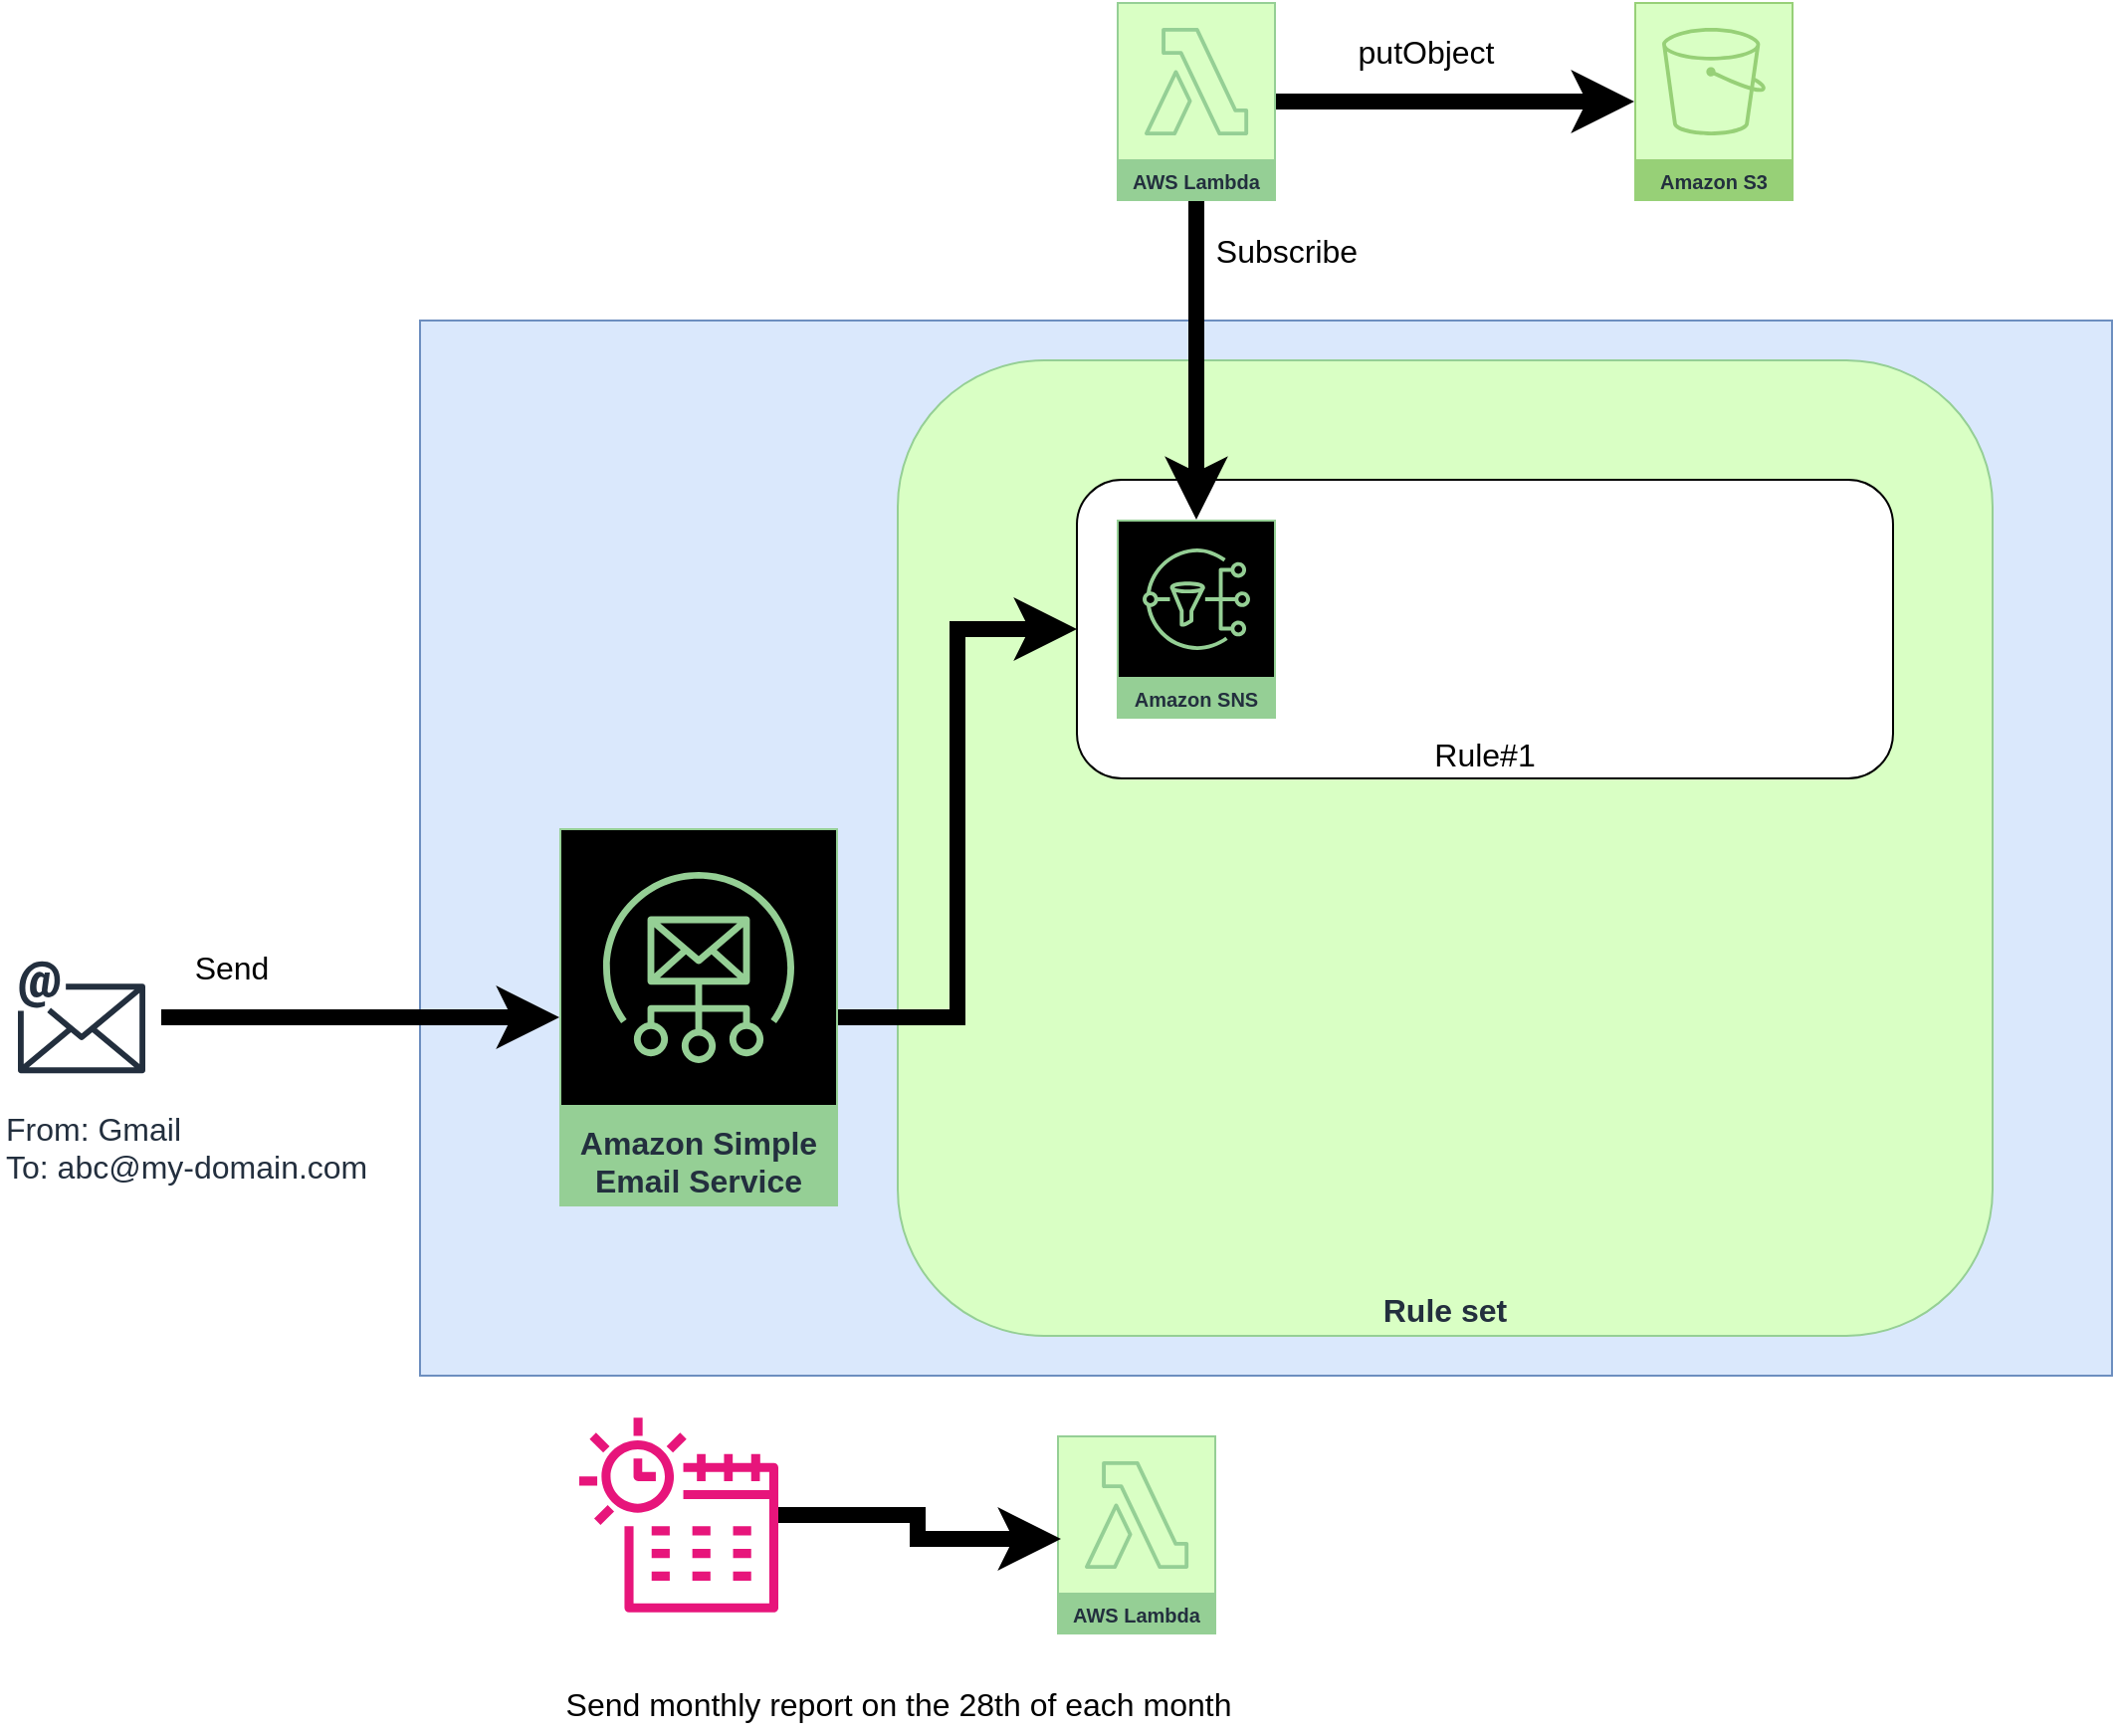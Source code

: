 <mxfile version="27.0.9">
  <diagram name="Page-1" id="3VmrNTQ2ohJpAWMTPZuV">
    <mxGraphModel dx="1267" dy="841" grid="1" gridSize="10" guides="1" tooltips="1" connect="1" arrows="1" fold="1" page="1" pageScale="1" pageWidth="850" pageHeight="1100" background="none" math="0" shadow="0">
      <root>
        <mxCell id="0" />
        <mxCell id="1" parent="0" />
        <mxCell id="w6ZPWYE-HAwKZEzfc5nD-6" value="" style="rounded=0;whiteSpace=wrap;html=1;fillColor=#dae8fc;strokeColor=#6c8ebf;" parent="1" vertex="1">
          <mxGeometry x="230" y="470" width="850" height="530" as="geometry" />
        </mxCell>
        <mxCell id="w6ZPWYE-HAwKZEzfc5nD-2" style="edgeStyle=orthogonalEdgeStyle;rounded=0;orthogonalLoop=1;jettySize=auto;html=1;strokeWidth=8;" parent="1" source="lQQnwD3rIVVVfVJV-rDm-3" target="lQQnwD3rIVVVfVJV-rDm-9" edge="1">
          <mxGeometry relative="1" as="geometry" />
        </mxCell>
        <mxCell id="lQQnwD3rIVVVfVJV-rDm-3" value="&lt;div&gt;From: Gmail&lt;/div&gt;&lt;div&gt;To: abc@my-domain.com&lt;/div&gt;" style="sketch=0;outlineConnect=0;fontColor=#232F3E;gradientColor=none;strokeColor=#232F3E;fillColor=#ffffff;dashed=0;verticalLabelPosition=bottom;verticalAlign=top;align=left;html=1;fontSize=16;fontStyle=0;aspect=fixed;shape=mxgraph.aws4.resourceIcon;resIcon=mxgraph.aws4.email;" parent="1" vertex="1">
          <mxGeometry x="20" y="780" width="80" height="80" as="geometry" />
        </mxCell>
        <mxCell id="lQQnwD3rIVVVfVJV-rDm-9" value="Amazon Simple Email Service" style="sketch=0;outlineConnect=0;fontColor=#232F3E;gradientColor=none;strokeColor=#95CF95;fillColor=light-dark(#D9FFC4,#BDC7D4);dashed=0;verticalLabelPosition=middle;verticalAlign=bottom;align=center;html=1;whiteSpace=wrap;fontSize=16;fontStyle=1;spacing=3;shape=mxgraph.aws4.productIcon;prIcon=mxgraph.aws4.simple_email_service;fillStyle=solid;" parent="1" vertex="1">
          <mxGeometry x="300" y="725" width="140" height="190" as="geometry" />
        </mxCell>
        <mxCell id="w6ZPWYE-HAwKZEzfc5nD-3" value="Send" style="text;html=1;align=center;verticalAlign=middle;resizable=0;points=[];autosize=1;strokeColor=none;fillColor=none;fontSize=16;" parent="1" vertex="1">
          <mxGeometry x="105" y="780" width="60" height="30" as="geometry" />
        </mxCell>
        <mxCell id="dolJU4SiVJTDhAZtlAIQ-2" value="Rule set" style="rounded=1;whiteSpace=wrap;html=1;fontSize=16;verticalAlign=bottom;fillColor=light-dark(#D9FFC4,#BDC7D4);strokeColor=#95CF95;fontColor=#232F3E;sketch=0;gradientColor=none;dashed=0;fontStyle=1;spacing=3;fillStyle=solid;" parent="1" vertex="1">
          <mxGeometry x="470" y="490" width="550" height="490" as="geometry" />
        </mxCell>
        <mxCell id="dolJU4SiVJTDhAZtlAIQ-6" value="Rule#1" style="rounded=1;whiteSpace=wrap;html=1;fontSize=16;verticalAlign=bottom;" parent="1" vertex="1">
          <mxGeometry x="560" y="550" width="410" height="150" as="geometry" />
        </mxCell>
        <mxCell id="dolJU4SiVJTDhAZtlAIQ-5" value="Amazon SNS" style="sketch=0;outlineConnect=0;fontColor=#232F3E;gradientColor=none;strokeColor=#95CF95;fillColor=light-dark(#D9FFC4,#BDC7D4);dashed=0;verticalLabelPosition=middle;verticalAlign=bottom;align=center;html=1;whiteSpace=wrap;fontSize=10;fontStyle=1;spacing=3;shape=mxgraph.aws4.productIcon;prIcon=mxgraph.aws4.sns;" parent="1" vertex="1">
          <mxGeometry x="580" y="570" width="80" height="100" as="geometry" />
        </mxCell>
        <mxCell id="dolJU4SiVJTDhAZtlAIQ-3" value="" style="edgeStyle=orthogonalEdgeStyle;rounded=0;orthogonalLoop=1;jettySize=auto;html=1;strokeWidth=8;entryX=0;entryY=0.5;entryDx=0;entryDy=0;" parent="1" source="lQQnwD3rIVVVfVJV-rDm-9" target="dolJU4SiVJTDhAZtlAIQ-6" edge="1">
          <mxGeometry relative="1" as="geometry" />
        </mxCell>
        <mxCell id="dolJU4SiVJTDhAZtlAIQ-10" style="edgeStyle=orthogonalEdgeStyle;rounded=0;orthogonalLoop=1;jettySize=auto;html=1;strokeWidth=8;" parent="1" source="dolJU4SiVJTDhAZtlAIQ-9" target="dolJU4SiVJTDhAZtlAIQ-5" edge="1">
          <mxGeometry relative="1" as="geometry" />
        </mxCell>
        <mxCell id="nc_2RACLqYg-MJdMNox2-2" style="edgeStyle=orthogonalEdgeStyle;rounded=0;orthogonalLoop=1;jettySize=auto;html=1;strokeWidth=8;" edge="1" parent="1" source="dolJU4SiVJTDhAZtlAIQ-9" target="nc_2RACLqYg-MJdMNox2-1">
          <mxGeometry relative="1" as="geometry" />
        </mxCell>
        <mxCell id="dolJU4SiVJTDhAZtlAIQ-9" value="AWS Lambda" style="sketch=0;outlineConnect=0;fontColor=#232F3E;gradientColor=none;strokeColor=#95CF95;fillColor=#D9FFC4;dashed=0;verticalLabelPosition=middle;verticalAlign=bottom;align=center;html=1;whiteSpace=wrap;fontSize=10;fontStyle=1;spacing=3;shape=mxgraph.aws4.productIcon;prIcon=mxgraph.aws4.lambda;" parent="1" vertex="1">
          <mxGeometry x="580" y="310" width="80" height="100" as="geometry" />
        </mxCell>
        <mxCell id="dolJU4SiVJTDhAZtlAIQ-11" value="Subscribe" style="text;html=1;align=center;verticalAlign=middle;resizable=0;points=[];autosize=1;strokeColor=none;fillColor=none;fontSize=16;" parent="1" vertex="1">
          <mxGeometry x="620" y="420" width="90" height="30" as="geometry" />
        </mxCell>
        <mxCell id="nc_2RACLqYg-MJdMNox2-1" value="Amazon S3" style="sketch=0;outlineConnect=0;fontColor=#232F3E;gradientColor=none;strokeColor=#97D077;fillColor=#D9FFC4;dashed=0;verticalLabelPosition=middle;verticalAlign=bottom;align=center;html=1;whiteSpace=wrap;fontSize=10;fontStyle=1;spacing=3;shape=mxgraph.aws4.productIcon;prIcon=mxgraph.aws4.s3;" vertex="1" parent="1">
          <mxGeometry x="840" y="310" width="80" height="100" as="geometry" />
        </mxCell>
        <mxCell id="nc_2RACLqYg-MJdMNox2-3" value="putObject" style="text;html=1;align=center;verticalAlign=middle;resizable=0;points=[];autosize=1;strokeColor=none;fillColor=none;fontSize=16;" vertex="1" parent="1">
          <mxGeometry x="690" y="320" width="90" height="30" as="geometry" />
        </mxCell>
        <mxCell id="nc_2RACLqYg-MJdMNox2-6" value="" style="sketch=0;outlineConnect=0;fontColor=#232F3E;gradientColor=none;fillColor=#E7157B;strokeColor=none;dashed=0;verticalLabelPosition=bottom;verticalAlign=top;align=center;html=1;fontSize=12;fontStyle=0;aspect=fixed;pointerEvents=1;shape=mxgraph.aws4.eventbridge_scheduler;" vertex="1" parent="1">
          <mxGeometry x="310" y="1020" width="100" height="100" as="geometry" />
        </mxCell>
        <mxCell id="nc_2RACLqYg-MJdMNox2-7" value="AWS Lambda" style="sketch=0;outlineConnect=0;fontColor=#232F3E;gradientColor=none;strokeColor=#95CF95;fillColor=#D9FFC4;dashed=0;verticalLabelPosition=middle;verticalAlign=bottom;align=center;html=1;whiteSpace=wrap;fontSize=10;fontStyle=1;spacing=3;shape=mxgraph.aws4.productIcon;prIcon=mxgraph.aws4.lambda;" vertex="1" parent="1">
          <mxGeometry x="550" y="1030" width="80" height="100" as="geometry" />
        </mxCell>
        <mxCell id="nc_2RACLqYg-MJdMNox2-8" style="edgeStyle=orthogonalEdgeStyle;rounded=0;orthogonalLoop=1;jettySize=auto;html=1;entryX=0.025;entryY=0.52;entryDx=0;entryDy=0;entryPerimeter=0;strokeWidth=8;" edge="1" parent="1" source="nc_2RACLqYg-MJdMNox2-6" target="nc_2RACLqYg-MJdMNox2-7">
          <mxGeometry relative="1" as="geometry" />
        </mxCell>
        <mxCell id="nc_2RACLqYg-MJdMNox2-9" value="Send monthly report on the 28th of each month" style="text;html=1;align=center;verticalAlign=middle;resizable=0;points=[];autosize=1;strokeColor=none;fillColor=none;fontSize=16;" vertex="1" parent="1">
          <mxGeometry x="290" y="1150" width="360" height="30" as="geometry" />
        </mxCell>
      </root>
    </mxGraphModel>
  </diagram>
</mxfile>
